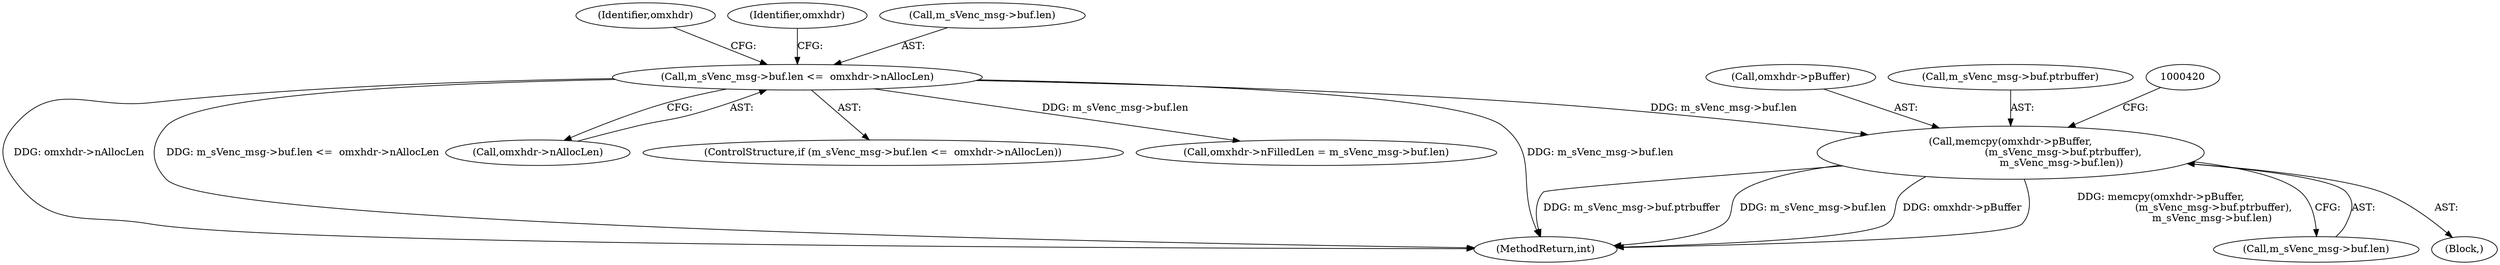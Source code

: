 digraph "0_Android_7558d03e6498e970b761aa44fff6b2c659202d95_3@API" {
"1000387" [label="(Call,memcpy(omxhdr->pBuffer,\n                                 (m_sVenc_msg->buf.ptrbuffer),\n                                m_sVenc_msg->buf.len))"];
"1000317" [label="(Call,m_sVenc_msg->buf.len <=  omxhdr->nAllocLen)"];
"1000327" [label="(Call,omxhdr->nFilledLen = m_sVenc_msg->buf.len)"];
"1000448" [label="(MethodReturn,int)"];
"1000396" [label="(Call,m_sVenc_msg->buf.len)"];
"1000388" [label="(Call,omxhdr->pBuffer)"];
"1000387" [label="(Call,memcpy(omxhdr->pBuffer,\n                                 (m_sVenc_msg->buf.ptrbuffer),\n                                m_sVenc_msg->buf.len))"];
"1000323" [label="(Call,omxhdr->nAllocLen)"];
"1000317" [label="(Call,m_sVenc_msg->buf.len <=  omxhdr->nAllocLen)"];
"1000316" [label="(ControlStructure,if (m_sVenc_msg->buf.len <=  omxhdr->nAllocLen))"];
"1000405" [label="(Identifier,omxhdr)"];
"1000384" [label="(Block,)"];
"1000329" [label="(Identifier,omxhdr)"];
"1000318" [label="(Call,m_sVenc_msg->buf.len)"];
"1000391" [label="(Call,m_sVenc_msg->buf.ptrbuffer)"];
"1000387" -> "1000384"  [label="AST: "];
"1000387" -> "1000396"  [label="CFG: "];
"1000388" -> "1000387"  [label="AST: "];
"1000391" -> "1000387"  [label="AST: "];
"1000396" -> "1000387"  [label="AST: "];
"1000420" -> "1000387"  [label="CFG: "];
"1000387" -> "1000448"  [label="DDG: m_sVenc_msg->buf.len"];
"1000387" -> "1000448"  [label="DDG: omxhdr->pBuffer"];
"1000387" -> "1000448"  [label="DDG: memcpy(omxhdr->pBuffer,\n                                 (m_sVenc_msg->buf.ptrbuffer),\n                                m_sVenc_msg->buf.len)"];
"1000387" -> "1000448"  [label="DDG: m_sVenc_msg->buf.ptrbuffer"];
"1000317" -> "1000387"  [label="DDG: m_sVenc_msg->buf.len"];
"1000317" -> "1000316"  [label="AST: "];
"1000317" -> "1000323"  [label="CFG: "];
"1000318" -> "1000317"  [label="AST: "];
"1000323" -> "1000317"  [label="AST: "];
"1000329" -> "1000317"  [label="CFG: "];
"1000405" -> "1000317"  [label="CFG: "];
"1000317" -> "1000448"  [label="DDG: m_sVenc_msg->buf.len"];
"1000317" -> "1000448"  [label="DDG: omxhdr->nAllocLen"];
"1000317" -> "1000448"  [label="DDG: m_sVenc_msg->buf.len <=  omxhdr->nAllocLen"];
"1000317" -> "1000327"  [label="DDG: m_sVenc_msg->buf.len"];
}
